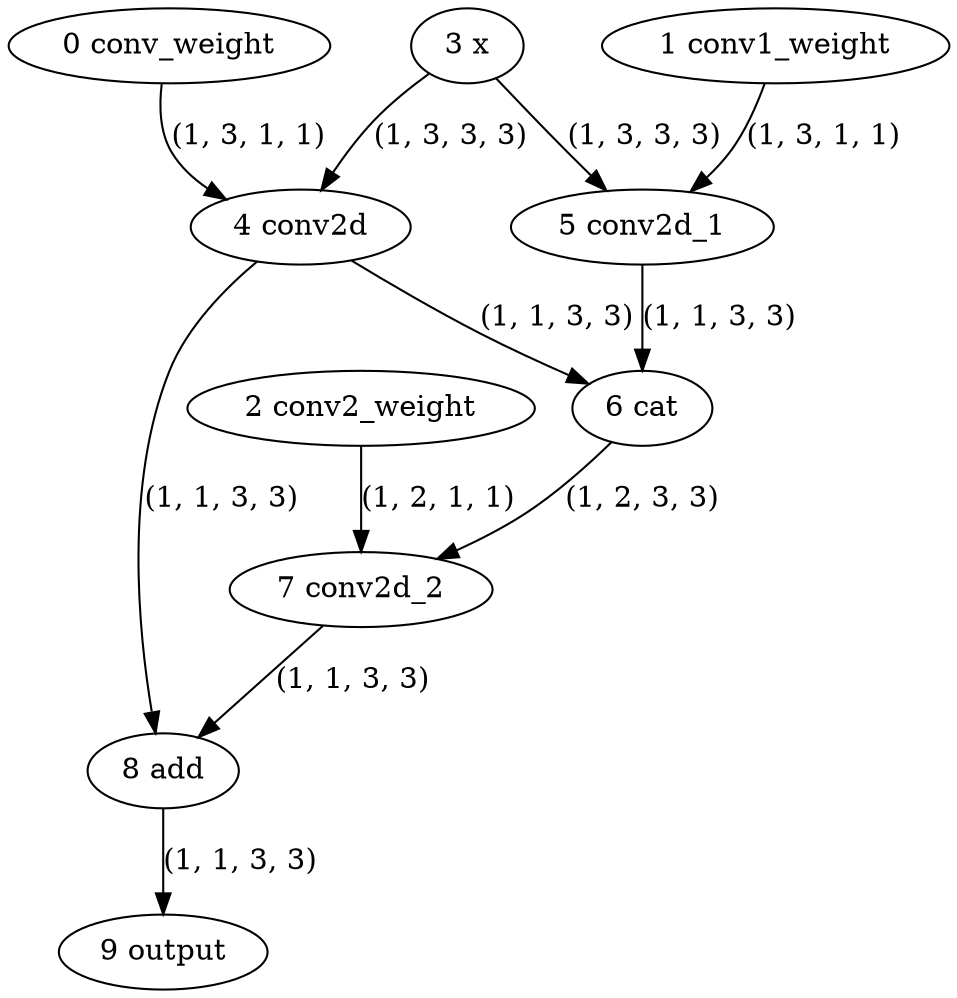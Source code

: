strict digraph {
"0 conv_weight" [id=0, type="get_attr"];
"1 conv1_weight" [id=1, type="get_attr"];
"2 conv2_weight" [id=2, type="get_attr"];
"3 x" [id=3, type=input];
"4 conv2d" [id=4, type=conv2d];
"5 conv2d_1" [id=5, type=conv2d];
"6 cat" [id=6, type=cat];
"7 conv2d_2" [id=7, type=conv2d];
"8 add" [id=8, type=add];
"9 output" [id=9, type=output];
"0 conv_weight" -> "4 conv2d" [style=solid, label="(1, 3, 1, 1)"];
"1 conv1_weight" -> "5 conv2d_1" [style=solid, label="(1, 3, 1, 1)"];
"2 conv2_weight" -> "7 conv2d_2" [style=solid, label="(1, 2, 1, 1)"];
"3 x" -> "4 conv2d" [style=solid, label="(1, 3, 3, 3)"];
"3 x" -> "5 conv2d_1" [style=solid, label="(1, 3, 3, 3)"];
"4 conv2d" -> "6 cat" [style=solid, label="(1, 1, 3, 3)"];
"4 conv2d" -> "8 add" [style=solid, label="(1, 1, 3, 3)"];
"5 conv2d_1" -> "6 cat" [style=solid, label="(1, 1, 3, 3)"];
"6 cat" -> "7 conv2d_2" [style=solid, label="(1, 2, 3, 3)"];
"7 conv2d_2" -> "8 add" [style=solid, label="(1, 1, 3, 3)"];
"8 add" -> "9 output" [style=solid, label="(1, 1, 3, 3)"];
}
